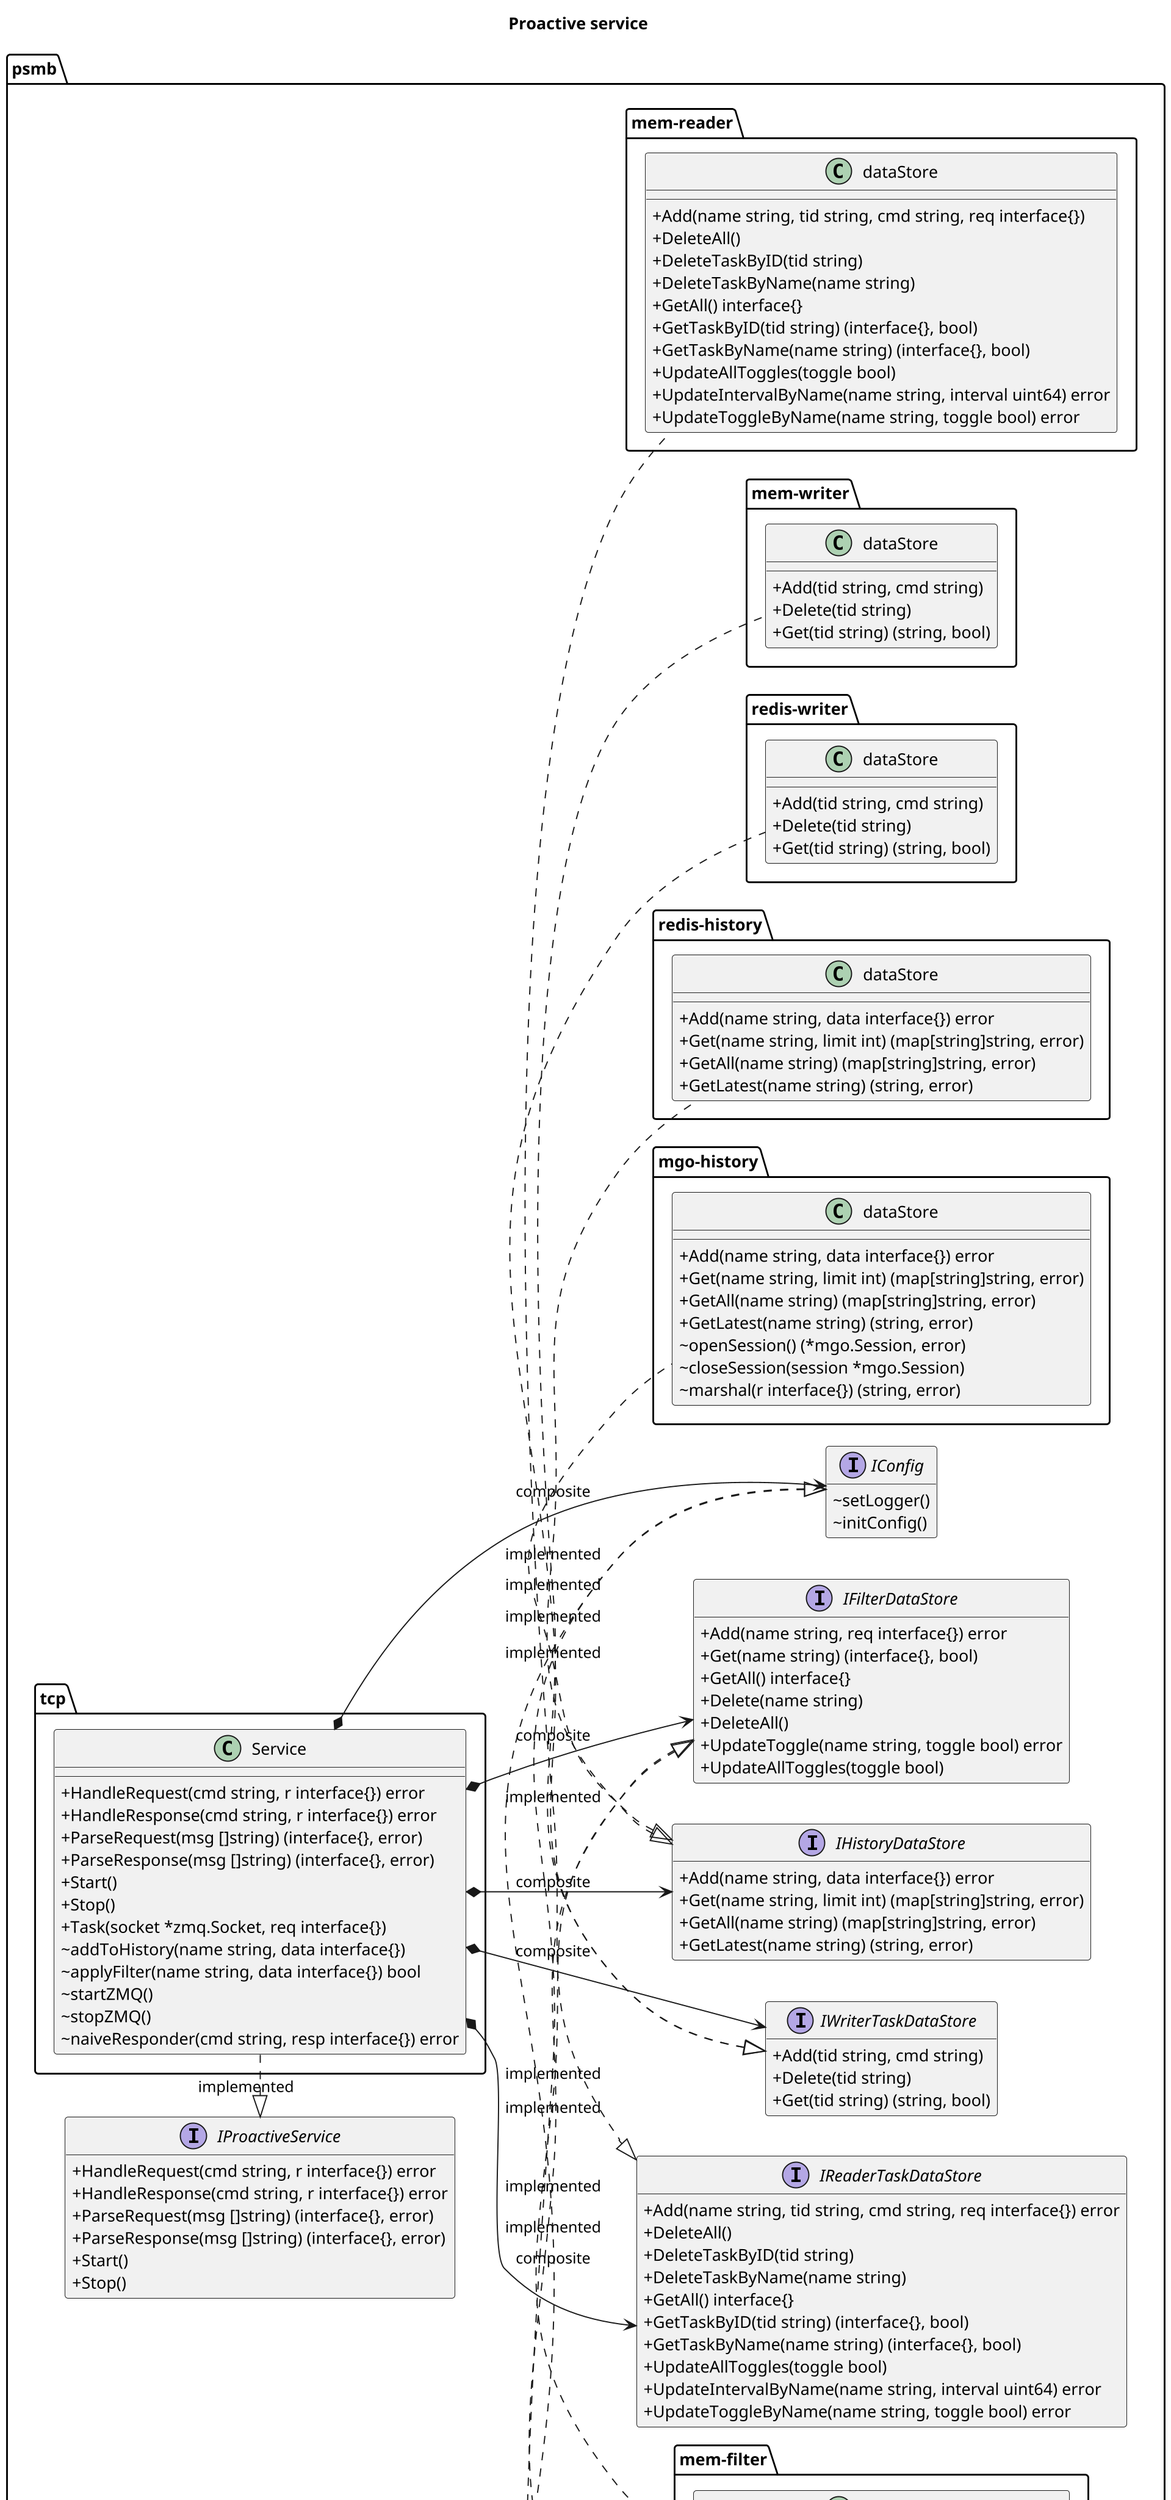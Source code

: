@startuml

set namespaceSeparator /
scale 1920 width

title Proactive service

skinparam classAttributeIconSize 0

' implemented
"psmb/IReaderTaskDataStore" <|. "psmb/mem-reader/dataStore" : implemented
"psmb/IWriterTaskDataStore" <|. "psmb/mem-writer/dataStore" : implemented
"psmb/IWriterTaskDataStore" <|. "psmb/redis-writer/dataStore" : implemented
"psmb/IHistoryDataStore" <|. "psmb/redis-history/dataStore" : implemented
"psmb/IHistoryDataStore" <|. "psmb/mgo-history/dataStore" : implemented
"psmb/IProactiveService" <|. "psmb/tcp/Service" : implemented
"psmb/IFilterDataStore" <|. "psmb/mem-filter/dataStore" : implemented
"psmb/IFilterDataStore" <|. "psmb/redis-filter/dataStore" : implemented
"psmb/IConfig" <|. "psmb/viper-conf/vConf" : implemented
"psmb/IConfig" <|. "psmb/mini-conf/mConf" : implemented

' composition
"psmb/tcp/Service"  *-->  "psmb/IReaderTaskDataStore" : composite
"psmb/tcp/Service"  *-->  "psmb/IWriterTaskDataStore" : composite
"psmb/tcp/Service"  *-->  "psmb/IHistoryDataStore" : composite
"psmb/tcp/Service"  *-->  "psmb/IFilterDataStore" : composite
"psmb/tcp/Service"  *-->  "psmb/IConfig" : composite


class psmb/redis-writer/dataStore {
    +Add(tid string, cmd string)
    +Delete(tid string)
    +Get(tid string) (string, bool)
}

class psmb/mem-writer/dataStore {
    +Add(tid string, cmd string)
    +Delete(tid string)
    +Get(tid string) (string, bool)
}

class psmb/mem-reader/dataStore {
    +Add(name string, tid string, cmd string, req interface{})
    +DeleteAll()
    +DeleteTaskByID(tid string)
    +DeleteTaskByName(name string)
    +GetAll() interface{}
    +GetTaskByID(tid string) (interface{}, bool)
    +GetTaskByName(name string) (interface{}, bool)
    +UpdateAllToggles(toggle bool)
    +UpdateIntervalByName(name string, interval uint64) error
    +UpdateToggleByName(name string, toggle bool) error
}

class psmb/redis-history/dataStore {
    +Add(name string, data interface{}) error
    +Get(name string, limit int) (map[string]string, error)
    +GetAll(name string) (map[string]string, error)
    +GetLatest(name string) (string, error)
}

class psmb/mgo-history/dataStore {
    +Add(name string, data interface{}) error
    +Get(name string, limit int) (map[string]string, error)
    +GetAll(name string) (map[string]string, error)
    +GetLatest(name string) (string, error)
    ~openSession() (*mgo.Session, error)
    ~closeSession(session *mgo.Session)
    ~marshal(r interface{}) (string, error)
}

class psmb/tcp/Service {
    +HandleRequest(cmd string, r interface{}) error
    +HandleResponse(cmd string, r interface{}) error
    +ParseRequest(msg []string) (interface{}, error)
    +ParseResponse(msg []string) (interface{}, error)
    +Start()
    +Stop()
    +Task(socket *zmq.Socket, req interface{})
    ~addToHistory(name string, data interface{})
    ~applyFilter(name string, data interface{}) bool
    ~startZMQ()
    ~stopZMQ()
    ~naiveResponder(cmd string, resp interface{}) error
}

class psmb/mem-filter/dataStore {
	+Add(name string, req interface{})
	+Get(name string) (interface{}, bool)
	+GetAll() interface{}
	+Delete(name string)
	+DeleteAll()
	+UpdateToggle(name string, toggle bool) error
	+UpdateAllToggles(toggle bool)
}

class psmb/redis-filter/dataStore {
	+Add(name string, req interface{})
	+Get(name string) (interface{}, bool)
	+GetAll() interface{}
	+Delete(name string)
	+DeleteAll()
	+UpdateToggle(name string, toggle bool) error
	+UpdateAllToggles(toggle bool)
}

interface psmb/IHistoryDataStore {
    +Add(name string, data interface{}) error
    +Get(name string, limit int) (map[string]string, error)
    +GetAll(name string) (map[string]string, error)
    +GetLatest(name string) (string, error)
}

interface psmb/IReaderTaskDataStore {
    +Add(name string, tid string, cmd string, req interface{}) error
    +DeleteAll()
    +DeleteTaskByID(tid string)
    +DeleteTaskByName(name string)
    +GetAll() interface{}
    +GetTaskByID(tid string) (interface{}, bool)
    +GetTaskByName(name string) (interface{}, bool)
    +UpdateAllToggles(toggle bool)
    +UpdateIntervalByName(name string, interval uint64) error
    +UpdateToggleByName(name string, toggle bool) error
}

interface psmb/IFilterDataStore {
	+Add(name string, req interface{}) error
	+Get(name string) (interface{}, bool)
	+GetAll() interface{}
	+Delete(name string)
	+DeleteAll()
	+UpdateToggle(name string, toggle bool) error
	+UpdateAllToggles(toggle bool)
}

interface psmb/IWriterTaskDataStore {
    +Add(tid string, cmd string)
    +Delete(tid string)
    +Get(tid string) (string, bool)
}

interface psmb/IProactiveService {
    +HandleRequest(cmd string, r interface{}) error
    +HandleResponse(cmd string, r interface{}) error
    +ParseRequest(msg []string) (interface{}, error)
    +ParseResponse(msg []string) (interface{}, error)
    +Start()
    +Stop()
}

interface psmb/IConfig {
    ~setLogger()
	~initConfig()
}

class psmb/viper-conf/vConf {
    ~setLogger()
	~initConfig()
}

class psmb/mini-conf/mConf {
    ~setLogger()
	~initConfig()
}

/'
note top of psmb/IProactiveService : Proactive service contracts
note top of psmb/IWriterTaskDataStore : Writer datastore contracts
note top of psmb/IReaderTaskDataStore : Reader datastore contracts
note top of psmb/IHistoryDataStore : Historian datastore contracts
'/

left to right direction

caption @taka-wang

hide interface fields

@enduml